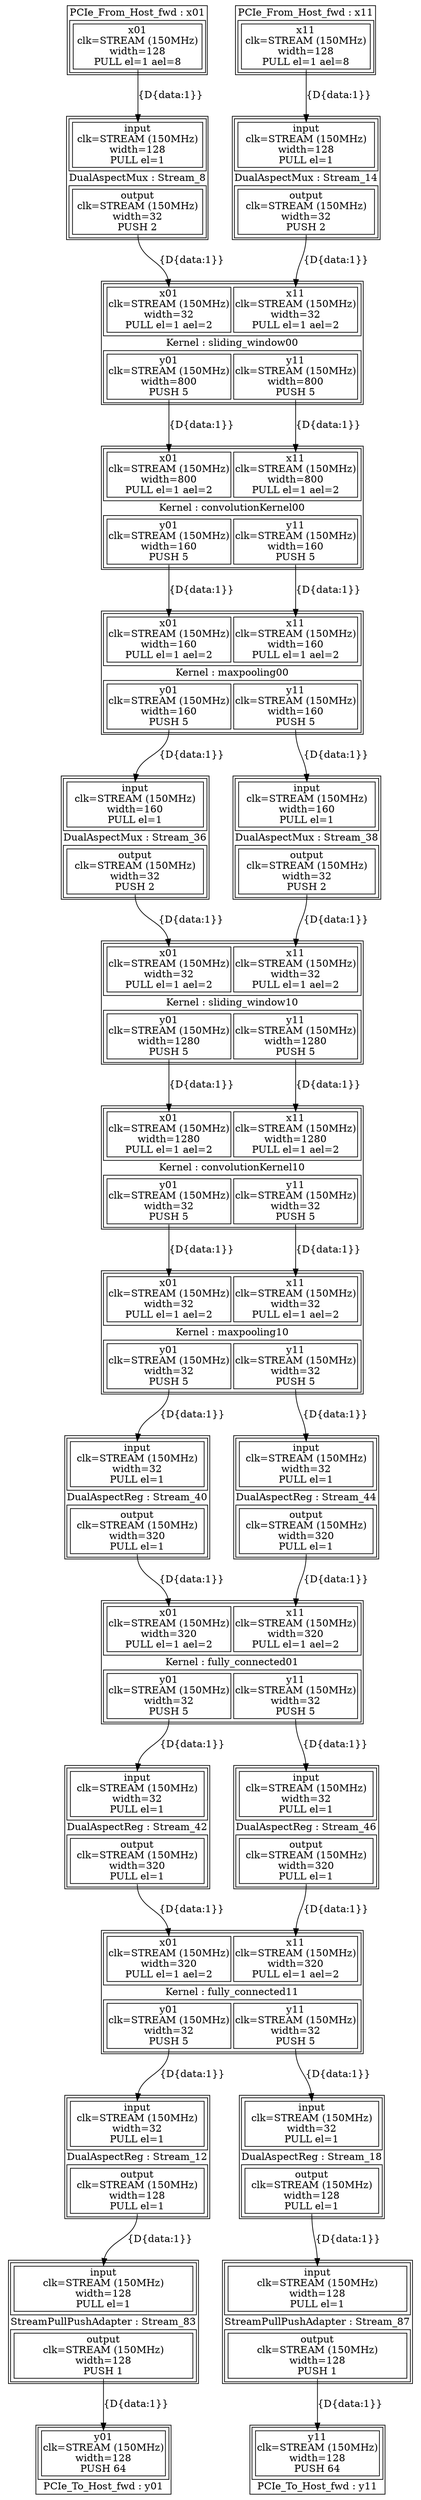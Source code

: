 digraph manager_compiler_graph {
convolutionKernel00[shape=plaintext, label=<<TABLE  BORDER="1" CELLPADDING="1" CELLSPACING="1"><TR><TD BGCOLOR="white" BORDER="0" PORT="inputs" ROWSPAN="1" COLSPAN="1"><TABLE  BORDER="1" CELLPADDING="1" CELLSPACING="4"><TR><TD BGCOLOR="white" BORDER="1" PORT="x01" ROWSPAN="1" COLSPAN="1">x01<BR/>clk=STREAM (150MHz)<BR/>width=800<BR/>PULL el=1 ael=2</TD><TD BGCOLOR="white" BORDER="1" PORT="x11" ROWSPAN="1" COLSPAN="1">x11<BR/>clk=STREAM (150MHz)<BR/>width=800<BR/>PULL el=1 ael=2</TD></TR></TABLE></TD></TR><TR><TD BGCOLOR="white" BORDER="0" PORT="node_info" ROWSPAN="1" COLSPAN="1">Kernel : convolutionKernel00</TD></TR><TR><TD BGCOLOR="white" BORDER="0" PORT="outputs" ROWSPAN="1" COLSPAN="1"><TABLE  BORDER="1" CELLPADDING="1" CELLSPACING="4"><TR><TD BGCOLOR="white" BORDER="1" PORT="y01" ROWSPAN="1" COLSPAN="1">y01<BR/>clk=STREAM (150MHz)<BR/>width=160<BR/>PUSH 5</TD><TD BGCOLOR="white" BORDER="1" PORT="y11" ROWSPAN="1" COLSPAN="1">y11<BR/>clk=STREAM (150MHz)<BR/>width=160<BR/>PUSH 5</TD></TR></TABLE></TD></TR></TABLE>>];
maxpooling00[shape=plaintext, label=<<TABLE  BORDER="1" CELLPADDING="1" CELLSPACING="1"><TR><TD BGCOLOR="white" BORDER="0" PORT="inputs" ROWSPAN="1" COLSPAN="1"><TABLE  BORDER="1" CELLPADDING="1" CELLSPACING="4"><TR><TD BGCOLOR="white" BORDER="1" PORT="x01" ROWSPAN="1" COLSPAN="1">x01<BR/>clk=STREAM (150MHz)<BR/>width=160<BR/>PULL el=1 ael=2</TD><TD BGCOLOR="white" BORDER="1" PORT="x11" ROWSPAN="1" COLSPAN="1">x11<BR/>clk=STREAM (150MHz)<BR/>width=160<BR/>PULL el=1 ael=2</TD></TR></TABLE></TD></TR><TR><TD BGCOLOR="white" BORDER="0" PORT="node_info" ROWSPAN="1" COLSPAN="1">Kernel : maxpooling00</TD></TR><TR><TD BGCOLOR="white" BORDER="0" PORT="outputs" ROWSPAN="1" COLSPAN="1"><TABLE  BORDER="1" CELLPADDING="1" CELLSPACING="4"><TR><TD BGCOLOR="white" BORDER="1" PORT="y01" ROWSPAN="1" COLSPAN="1">y01<BR/>clk=STREAM (150MHz)<BR/>width=160<BR/>PUSH 5</TD><TD BGCOLOR="white" BORDER="1" PORT="y11" ROWSPAN="1" COLSPAN="1">y11<BR/>clk=STREAM (150MHz)<BR/>width=160<BR/>PUSH 5</TD></TR></TABLE></TD></TR></TABLE>>];
sliding_window00[shape=plaintext, label=<<TABLE  BORDER="1" CELLPADDING="1" CELLSPACING="1"><TR><TD BGCOLOR="white" BORDER="0" PORT="inputs" ROWSPAN="1" COLSPAN="1"><TABLE  BORDER="1" CELLPADDING="1" CELLSPACING="4"><TR><TD BGCOLOR="white" BORDER="1" PORT="x01" ROWSPAN="1" COLSPAN="1">x01<BR/>clk=STREAM (150MHz)<BR/>width=32<BR/>PULL el=1 ael=2</TD><TD BGCOLOR="white" BORDER="1" PORT="x11" ROWSPAN="1" COLSPAN="1">x11<BR/>clk=STREAM (150MHz)<BR/>width=32<BR/>PULL el=1 ael=2</TD></TR></TABLE></TD></TR><TR><TD BGCOLOR="white" BORDER="0" PORT="node_info" ROWSPAN="1" COLSPAN="1">Kernel : sliding_window00</TD></TR><TR><TD BGCOLOR="white" BORDER="0" PORT="outputs" ROWSPAN="1" COLSPAN="1"><TABLE  BORDER="1" CELLPADDING="1" CELLSPACING="4"><TR><TD BGCOLOR="white" BORDER="1" PORT="y01" ROWSPAN="1" COLSPAN="1">y01<BR/>clk=STREAM (150MHz)<BR/>width=800<BR/>PUSH 5</TD><TD BGCOLOR="white" BORDER="1" PORT="y11" ROWSPAN="1" COLSPAN="1">y11<BR/>clk=STREAM (150MHz)<BR/>width=800<BR/>PUSH 5</TD></TR></TABLE></TD></TR></TABLE>>];
fully_connected01[shape=plaintext, label=<<TABLE  BORDER="1" CELLPADDING="1" CELLSPACING="1"><TR><TD BGCOLOR="white" BORDER="0" PORT="inputs" ROWSPAN="1" COLSPAN="1"><TABLE  BORDER="1" CELLPADDING="1" CELLSPACING="4"><TR><TD BGCOLOR="white" BORDER="1" PORT="x01" ROWSPAN="1" COLSPAN="1">x01<BR/>clk=STREAM (150MHz)<BR/>width=320<BR/>PULL el=1 ael=2</TD><TD BGCOLOR="white" BORDER="1" PORT="x11" ROWSPAN="1" COLSPAN="1">x11<BR/>clk=STREAM (150MHz)<BR/>width=320<BR/>PULL el=1 ael=2</TD></TR></TABLE></TD></TR><TR><TD BGCOLOR="white" BORDER="0" PORT="node_info" ROWSPAN="1" COLSPAN="1">Kernel : fully_connected01</TD></TR><TR><TD BGCOLOR="white" BORDER="0" PORT="outputs" ROWSPAN="1" COLSPAN="1"><TABLE  BORDER="1" CELLPADDING="1" CELLSPACING="4"><TR><TD BGCOLOR="white" BORDER="1" PORT="y01" ROWSPAN="1" COLSPAN="1">y01<BR/>clk=STREAM (150MHz)<BR/>width=32<BR/>PUSH 5</TD><TD BGCOLOR="white" BORDER="1" PORT="y11" ROWSPAN="1" COLSPAN="1">y11<BR/>clk=STREAM (150MHz)<BR/>width=32<BR/>PUSH 5</TD></TR></TABLE></TD></TR></TABLE>>];
convolutionKernel10[shape=plaintext, label=<<TABLE  BORDER="1" CELLPADDING="1" CELLSPACING="1"><TR><TD BGCOLOR="white" BORDER="0" PORT="inputs" ROWSPAN="1" COLSPAN="1"><TABLE  BORDER="1" CELLPADDING="1" CELLSPACING="4"><TR><TD BGCOLOR="white" BORDER="1" PORT="x01" ROWSPAN="1" COLSPAN="1">x01<BR/>clk=STREAM (150MHz)<BR/>width=1280<BR/>PULL el=1 ael=2</TD><TD BGCOLOR="white" BORDER="1" PORT="x11" ROWSPAN="1" COLSPAN="1">x11<BR/>clk=STREAM (150MHz)<BR/>width=1280<BR/>PULL el=1 ael=2</TD></TR></TABLE></TD></TR><TR><TD BGCOLOR="white" BORDER="0" PORT="node_info" ROWSPAN="1" COLSPAN="1">Kernel : convolutionKernel10</TD></TR><TR><TD BGCOLOR="white" BORDER="0" PORT="outputs" ROWSPAN="1" COLSPAN="1"><TABLE  BORDER="1" CELLPADDING="1" CELLSPACING="4"><TR><TD BGCOLOR="white" BORDER="1" PORT="y01" ROWSPAN="1" COLSPAN="1">y01<BR/>clk=STREAM (150MHz)<BR/>width=32<BR/>PUSH 5</TD><TD BGCOLOR="white" BORDER="1" PORT="y11" ROWSPAN="1" COLSPAN="1">y11<BR/>clk=STREAM (150MHz)<BR/>width=32<BR/>PUSH 5</TD></TR></TABLE></TD></TR></TABLE>>];
maxpooling10[shape=plaintext, label=<<TABLE  BORDER="1" CELLPADDING="1" CELLSPACING="1"><TR><TD BGCOLOR="white" BORDER="0" PORT="inputs" ROWSPAN="1" COLSPAN="1"><TABLE  BORDER="1" CELLPADDING="1" CELLSPACING="4"><TR><TD BGCOLOR="white" BORDER="1" PORT="x01" ROWSPAN="1" COLSPAN="1">x01<BR/>clk=STREAM (150MHz)<BR/>width=32<BR/>PULL el=1 ael=2</TD><TD BGCOLOR="white" BORDER="1" PORT="x11" ROWSPAN="1" COLSPAN="1">x11<BR/>clk=STREAM (150MHz)<BR/>width=32<BR/>PULL el=1 ael=2</TD></TR></TABLE></TD></TR><TR><TD BGCOLOR="white" BORDER="0" PORT="node_info" ROWSPAN="1" COLSPAN="1">Kernel : maxpooling10</TD></TR><TR><TD BGCOLOR="white" BORDER="0" PORT="outputs" ROWSPAN="1" COLSPAN="1"><TABLE  BORDER="1" CELLPADDING="1" CELLSPACING="4"><TR><TD BGCOLOR="white" BORDER="1" PORT="y01" ROWSPAN="1" COLSPAN="1">y01<BR/>clk=STREAM (150MHz)<BR/>width=32<BR/>PUSH 5</TD><TD BGCOLOR="white" BORDER="1" PORT="y11" ROWSPAN="1" COLSPAN="1">y11<BR/>clk=STREAM (150MHz)<BR/>width=32<BR/>PUSH 5</TD></TR></TABLE></TD></TR></TABLE>>];
sliding_window10[shape=plaintext, label=<<TABLE  BORDER="1" CELLPADDING="1" CELLSPACING="1"><TR><TD BGCOLOR="white" BORDER="0" PORT="inputs" ROWSPAN="1" COLSPAN="1"><TABLE  BORDER="1" CELLPADDING="1" CELLSPACING="4"><TR><TD BGCOLOR="white" BORDER="1" PORT="x01" ROWSPAN="1" COLSPAN="1">x01<BR/>clk=STREAM (150MHz)<BR/>width=32<BR/>PULL el=1 ael=2</TD><TD BGCOLOR="white" BORDER="1" PORT="x11" ROWSPAN="1" COLSPAN="1">x11<BR/>clk=STREAM (150MHz)<BR/>width=32<BR/>PULL el=1 ael=2</TD></TR></TABLE></TD></TR><TR><TD BGCOLOR="white" BORDER="0" PORT="node_info" ROWSPAN="1" COLSPAN="1">Kernel : sliding_window10</TD></TR><TR><TD BGCOLOR="white" BORDER="0" PORT="outputs" ROWSPAN="1" COLSPAN="1"><TABLE  BORDER="1" CELLPADDING="1" CELLSPACING="4"><TR><TD BGCOLOR="white" BORDER="1" PORT="y01" ROWSPAN="1" COLSPAN="1">y01<BR/>clk=STREAM (150MHz)<BR/>width=1280<BR/>PUSH 5</TD><TD BGCOLOR="white" BORDER="1" PORT="y11" ROWSPAN="1" COLSPAN="1">y11<BR/>clk=STREAM (150MHz)<BR/>width=1280<BR/>PUSH 5</TD></TR></TABLE></TD></TR></TABLE>>];
fully_connected11[shape=plaintext, label=<<TABLE  BORDER="1" CELLPADDING="1" CELLSPACING="1"><TR><TD BGCOLOR="white" BORDER="0" PORT="inputs" ROWSPAN="1" COLSPAN="1"><TABLE  BORDER="1" CELLPADDING="1" CELLSPACING="4"><TR><TD BGCOLOR="white" BORDER="1" PORT="x01" ROWSPAN="1" COLSPAN="1">x01<BR/>clk=STREAM (150MHz)<BR/>width=320<BR/>PULL el=1 ael=2</TD><TD BGCOLOR="white" BORDER="1" PORT="x11" ROWSPAN="1" COLSPAN="1">x11<BR/>clk=STREAM (150MHz)<BR/>width=320<BR/>PULL el=1 ael=2</TD></TR></TABLE></TD></TR><TR><TD BGCOLOR="white" BORDER="0" PORT="node_info" ROWSPAN="1" COLSPAN="1">Kernel : fully_connected11</TD></TR><TR><TD BGCOLOR="white" BORDER="0" PORT="outputs" ROWSPAN="1" COLSPAN="1"><TABLE  BORDER="1" CELLPADDING="1" CELLSPACING="4"><TR><TD BGCOLOR="white" BORDER="1" PORT="y01" ROWSPAN="1" COLSPAN="1">y01<BR/>clk=STREAM (150MHz)<BR/>width=32<BR/>PUSH 5</TD><TD BGCOLOR="white" BORDER="1" PORT="y11" ROWSPAN="1" COLSPAN="1">y11<BR/>clk=STREAM (150MHz)<BR/>width=32<BR/>PUSH 5</TD></TR></TABLE></TD></TR></TABLE>>];
x01[shape=plaintext, label=<<TABLE  BORDER="1" CELLPADDING="1" CELLSPACING="1"><TR><TD BGCOLOR="white" BORDER="0" PORT="node_info" ROWSPAN="1" COLSPAN="1">PCIe_From_Host_fwd : x01</TD></TR><TR><TD BGCOLOR="white" BORDER="0" PORT="outputs" ROWSPAN="1" COLSPAN="1"><TABLE  BORDER="1" CELLPADDING="1" CELLSPACING="4"><TR><TD BGCOLOR="white" BORDER="1" PORT="x01" ROWSPAN="1" COLSPAN="1">x01<BR/>clk=STREAM (150MHz)<BR/>width=128<BR/>PULL el=1 ael=8</TD></TR></TABLE></TD></TR></TABLE>>];
y01[shape=plaintext, label=<<TABLE  BORDER="1" CELLPADDING="1" CELLSPACING="1"><TR><TD BGCOLOR="white" BORDER="0" PORT="inputs" ROWSPAN="1" COLSPAN="1"><TABLE  BORDER="1" CELLPADDING="1" CELLSPACING="4"><TR><TD BGCOLOR="white" BORDER="1" PORT="y01" ROWSPAN="1" COLSPAN="1">y01<BR/>clk=STREAM (150MHz)<BR/>width=128<BR/>PUSH 64</TD></TR></TABLE></TD></TR><TR><TD BGCOLOR="white" BORDER="0" PORT="node_info" ROWSPAN="1" COLSPAN="1">PCIe_To_Host_fwd : y01</TD></TR></TABLE>>];
x11[shape=plaintext, label=<<TABLE  BORDER="1" CELLPADDING="1" CELLSPACING="1"><TR><TD BGCOLOR="white" BORDER="0" PORT="node_info" ROWSPAN="1" COLSPAN="1">PCIe_From_Host_fwd : x11</TD></TR><TR><TD BGCOLOR="white" BORDER="0" PORT="outputs" ROWSPAN="1" COLSPAN="1"><TABLE  BORDER="1" CELLPADDING="1" CELLSPACING="4"><TR><TD BGCOLOR="white" BORDER="1" PORT="x11" ROWSPAN="1" COLSPAN="1">x11<BR/>clk=STREAM (150MHz)<BR/>width=128<BR/>PULL el=1 ael=8</TD></TR></TABLE></TD></TR></TABLE>>];
y11[shape=plaintext, label=<<TABLE  BORDER="1" CELLPADDING="1" CELLSPACING="1"><TR><TD BGCOLOR="white" BORDER="0" PORT="inputs" ROWSPAN="1" COLSPAN="1"><TABLE  BORDER="1" CELLPADDING="1" CELLSPACING="4"><TR><TD BGCOLOR="white" BORDER="1" PORT="y11" ROWSPAN="1" COLSPAN="1">y11<BR/>clk=STREAM (150MHz)<BR/>width=128<BR/>PUSH 64</TD></TR></TABLE></TD></TR><TR><TD BGCOLOR="white" BORDER="0" PORT="node_info" ROWSPAN="1" COLSPAN="1">PCIe_To_Host_fwd : y11</TD></TR></TABLE>>];
Stream_8[shape=plaintext, label=<<TABLE  BORDER="1" CELLPADDING="1" CELLSPACING="1"><TR><TD BGCOLOR="white" BORDER="0" PORT="inputs" ROWSPAN="1" COLSPAN="1"><TABLE  BORDER="1" CELLPADDING="1" CELLSPACING="4"><TR><TD BGCOLOR="white" BORDER="1" PORT="input" ROWSPAN="1" COLSPAN="1">input<BR/>clk=STREAM (150MHz)<BR/>width=128<BR/>PULL el=1</TD></TR></TABLE></TD></TR><TR><TD BGCOLOR="white" BORDER="0" PORT="node_info" ROWSPAN="1" COLSPAN="1">DualAspectMux : Stream_8</TD></TR><TR><TD BGCOLOR="white" BORDER="0" PORT="outputs" ROWSPAN="1" COLSPAN="1"><TABLE  BORDER="1" CELLPADDING="1" CELLSPACING="4"><TR><TD BGCOLOR="white" BORDER="1" PORT="output" ROWSPAN="1" COLSPAN="1">output<BR/>clk=STREAM (150MHz)<BR/>width=32<BR/>PUSH 2</TD></TR></TABLE></TD></TR></TABLE>>];
Stream_14[shape=plaintext, label=<<TABLE  BORDER="1" CELLPADDING="1" CELLSPACING="1"><TR><TD BGCOLOR="white" BORDER="0" PORT="inputs" ROWSPAN="1" COLSPAN="1"><TABLE  BORDER="1" CELLPADDING="1" CELLSPACING="4"><TR><TD BGCOLOR="white" BORDER="1" PORT="input" ROWSPAN="1" COLSPAN="1">input<BR/>clk=STREAM (150MHz)<BR/>width=128<BR/>PULL el=1</TD></TR></TABLE></TD></TR><TR><TD BGCOLOR="white" BORDER="0" PORT="node_info" ROWSPAN="1" COLSPAN="1">DualAspectMux : Stream_14</TD></TR><TR><TD BGCOLOR="white" BORDER="0" PORT="outputs" ROWSPAN="1" COLSPAN="1"><TABLE  BORDER="1" CELLPADDING="1" CELLSPACING="4"><TR><TD BGCOLOR="white" BORDER="1" PORT="output" ROWSPAN="1" COLSPAN="1">output<BR/>clk=STREAM (150MHz)<BR/>width=32<BR/>PUSH 2</TD></TR></TABLE></TD></TR></TABLE>>];
Stream_36[shape=plaintext, label=<<TABLE  BORDER="1" CELLPADDING="1" CELLSPACING="1"><TR><TD BGCOLOR="white" BORDER="0" PORT="inputs" ROWSPAN="1" COLSPAN="1"><TABLE  BORDER="1" CELLPADDING="1" CELLSPACING="4"><TR><TD BGCOLOR="white" BORDER="1" PORT="input" ROWSPAN="1" COLSPAN="1">input<BR/>clk=STREAM (150MHz)<BR/>width=160<BR/>PULL el=1</TD></TR></TABLE></TD></TR><TR><TD BGCOLOR="white" BORDER="0" PORT="node_info" ROWSPAN="1" COLSPAN="1">DualAspectMux : Stream_36</TD></TR><TR><TD BGCOLOR="white" BORDER="0" PORT="outputs" ROWSPAN="1" COLSPAN="1"><TABLE  BORDER="1" CELLPADDING="1" CELLSPACING="4"><TR><TD BGCOLOR="white" BORDER="1" PORT="output" ROWSPAN="1" COLSPAN="1">output<BR/>clk=STREAM (150MHz)<BR/>width=32<BR/>PUSH 2</TD></TR></TABLE></TD></TR></TABLE>>];
Stream_38[shape=plaintext, label=<<TABLE  BORDER="1" CELLPADDING="1" CELLSPACING="1"><TR><TD BGCOLOR="white" BORDER="0" PORT="inputs" ROWSPAN="1" COLSPAN="1"><TABLE  BORDER="1" CELLPADDING="1" CELLSPACING="4"><TR><TD BGCOLOR="white" BORDER="1" PORT="input" ROWSPAN="1" COLSPAN="1">input<BR/>clk=STREAM (150MHz)<BR/>width=160<BR/>PULL el=1</TD></TR></TABLE></TD></TR><TR><TD BGCOLOR="white" BORDER="0" PORT="node_info" ROWSPAN="1" COLSPAN="1">DualAspectMux : Stream_38</TD></TR><TR><TD BGCOLOR="white" BORDER="0" PORT="outputs" ROWSPAN="1" COLSPAN="1"><TABLE  BORDER="1" CELLPADDING="1" CELLSPACING="4"><TR><TD BGCOLOR="white" BORDER="1" PORT="output" ROWSPAN="1" COLSPAN="1">output<BR/>clk=STREAM (150MHz)<BR/>width=32<BR/>PUSH 2</TD></TR></TABLE></TD></TR></TABLE>>];
Stream_40[shape=plaintext, label=<<TABLE  BORDER="1" CELLPADDING="1" CELLSPACING="1"><TR><TD BGCOLOR="white" BORDER="0" PORT="inputs" ROWSPAN="1" COLSPAN="1"><TABLE  BORDER="1" CELLPADDING="1" CELLSPACING="4"><TR><TD BGCOLOR="white" BORDER="1" PORT="input" ROWSPAN="1" COLSPAN="1">input<BR/>clk=STREAM (150MHz)<BR/>width=32<BR/>PULL el=1</TD></TR></TABLE></TD></TR><TR><TD BGCOLOR="white" BORDER="0" PORT="node_info" ROWSPAN="1" COLSPAN="1">DualAspectReg : Stream_40</TD></TR><TR><TD BGCOLOR="white" BORDER="0" PORT="outputs" ROWSPAN="1" COLSPAN="1"><TABLE  BORDER="1" CELLPADDING="1" CELLSPACING="4"><TR><TD BGCOLOR="white" BORDER="1" PORT="output" ROWSPAN="1" COLSPAN="1">output<BR/>clk=STREAM (150MHz)<BR/>width=320<BR/>PULL el=1</TD></TR></TABLE></TD></TR></TABLE>>];
Stream_44[shape=plaintext, label=<<TABLE  BORDER="1" CELLPADDING="1" CELLSPACING="1"><TR><TD BGCOLOR="white" BORDER="0" PORT="inputs" ROWSPAN="1" COLSPAN="1"><TABLE  BORDER="1" CELLPADDING="1" CELLSPACING="4"><TR><TD BGCOLOR="white" BORDER="1" PORT="input" ROWSPAN="1" COLSPAN="1">input<BR/>clk=STREAM (150MHz)<BR/>width=32<BR/>PULL el=1</TD></TR></TABLE></TD></TR><TR><TD BGCOLOR="white" BORDER="0" PORT="node_info" ROWSPAN="1" COLSPAN="1">DualAspectReg : Stream_44</TD></TR><TR><TD BGCOLOR="white" BORDER="0" PORT="outputs" ROWSPAN="1" COLSPAN="1"><TABLE  BORDER="1" CELLPADDING="1" CELLSPACING="4"><TR><TD BGCOLOR="white" BORDER="1" PORT="output" ROWSPAN="1" COLSPAN="1">output<BR/>clk=STREAM (150MHz)<BR/>width=320<BR/>PULL el=1</TD></TR></TABLE></TD></TR></TABLE>>];
Stream_42[shape=plaintext, label=<<TABLE  BORDER="1" CELLPADDING="1" CELLSPACING="1"><TR><TD BGCOLOR="white" BORDER="0" PORT="inputs" ROWSPAN="1" COLSPAN="1"><TABLE  BORDER="1" CELLPADDING="1" CELLSPACING="4"><TR><TD BGCOLOR="white" BORDER="1" PORT="input" ROWSPAN="1" COLSPAN="1">input<BR/>clk=STREAM (150MHz)<BR/>width=32<BR/>PULL el=1</TD></TR></TABLE></TD></TR><TR><TD BGCOLOR="white" BORDER="0" PORT="node_info" ROWSPAN="1" COLSPAN="1">DualAspectReg : Stream_42</TD></TR><TR><TD BGCOLOR="white" BORDER="0" PORT="outputs" ROWSPAN="1" COLSPAN="1"><TABLE  BORDER="1" CELLPADDING="1" CELLSPACING="4"><TR><TD BGCOLOR="white" BORDER="1" PORT="output" ROWSPAN="1" COLSPAN="1">output<BR/>clk=STREAM (150MHz)<BR/>width=320<BR/>PULL el=1</TD></TR></TABLE></TD></TR></TABLE>>];
Stream_46[shape=plaintext, label=<<TABLE  BORDER="1" CELLPADDING="1" CELLSPACING="1"><TR><TD BGCOLOR="white" BORDER="0" PORT="inputs" ROWSPAN="1" COLSPAN="1"><TABLE  BORDER="1" CELLPADDING="1" CELLSPACING="4"><TR><TD BGCOLOR="white" BORDER="1" PORT="input" ROWSPAN="1" COLSPAN="1">input<BR/>clk=STREAM (150MHz)<BR/>width=32<BR/>PULL el=1</TD></TR></TABLE></TD></TR><TR><TD BGCOLOR="white" BORDER="0" PORT="node_info" ROWSPAN="1" COLSPAN="1">DualAspectReg : Stream_46</TD></TR><TR><TD BGCOLOR="white" BORDER="0" PORT="outputs" ROWSPAN="1" COLSPAN="1"><TABLE  BORDER="1" CELLPADDING="1" CELLSPACING="4"><TR><TD BGCOLOR="white" BORDER="1" PORT="output" ROWSPAN="1" COLSPAN="1">output<BR/>clk=STREAM (150MHz)<BR/>width=320<BR/>PULL el=1</TD></TR></TABLE></TD></TR></TABLE>>];
Stream_12[shape=plaintext, label=<<TABLE  BORDER="1" CELLPADDING="1" CELLSPACING="1"><TR><TD BGCOLOR="white" BORDER="0" PORT="inputs" ROWSPAN="1" COLSPAN="1"><TABLE  BORDER="1" CELLPADDING="1" CELLSPACING="4"><TR><TD BGCOLOR="white" BORDER="1" PORT="input" ROWSPAN="1" COLSPAN="1">input<BR/>clk=STREAM (150MHz)<BR/>width=32<BR/>PULL el=1</TD></TR></TABLE></TD></TR><TR><TD BGCOLOR="white" BORDER="0" PORT="node_info" ROWSPAN="1" COLSPAN="1">DualAspectReg : Stream_12</TD></TR><TR><TD BGCOLOR="white" BORDER="0" PORT="outputs" ROWSPAN="1" COLSPAN="1"><TABLE  BORDER="1" CELLPADDING="1" CELLSPACING="4"><TR><TD BGCOLOR="white" BORDER="1" PORT="output" ROWSPAN="1" COLSPAN="1">output<BR/>clk=STREAM (150MHz)<BR/>width=128<BR/>PULL el=1</TD></TR></TABLE></TD></TR></TABLE>>];
Stream_18[shape=plaintext, label=<<TABLE  BORDER="1" CELLPADDING="1" CELLSPACING="1"><TR><TD BGCOLOR="white" BORDER="0" PORT="inputs" ROWSPAN="1" COLSPAN="1"><TABLE  BORDER="1" CELLPADDING="1" CELLSPACING="4"><TR><TD BGCOLOR="white" BORDER="1" PORT="input" ROWSPAN="1" COLSPAN="1">input<BR/>clk=STREAM (150MHz)<BR/>width=32<BR/>PULL el=1</TD></TR></TABLE></TD></TR><TR><TD BGCOLOR="white" BORDER="0" PORT="node_info" ROWSPAN="1" COLSPAN="1">DualAspectReg : Stream_18</TD></TR><TR><TD BGCOLOR="white" BORDER="0" PORT="outputs" ROWSPAN="1" COLSPAN="1"><TABLE  BORDER="1" CELLPADDING="1" CELLSPACING="4"><TR><TD BGCOLOR="white" BORDER="1" PORT="output" ROWSPAN="1" COLSPAN="1">output<BR/>clk=STREAM (150MHz)<BR/>width=128<BR/>PULL el=1</TD></TR></TABLE></TD></TR></TABLE>>];
Stream_83[shape=plaintext, label=<<TABLE  BORDER="1" CELLPADDING="1" CELLSPACING="1"><TR><TD BGCOLOR="white" BORDER="0" PORT="inputs" ROWSPAN="1" COLSPAN="1"><TABLE  BORDER="1" CELLPADDING="1" CELLSPACING="4"><TR><TD BGCOLOR="white" BORDER="1" PORT="input" ROWSPAN="1" COLSPAN="1">input<BR/>clk=STREAM (150MHz)<BR/>width=128<BR/>PULL el=1</TD></TR></TABLE></TD></TR><TR><TD BGCOLOR="white" BORDER="0" PORT="node_info" ROWSPAN="1" COLSPAN="1">StreamPullPushAdapter : Stream_83</TD></TR><TR><TD BGCOLOR="white" BORDER="0" PORT="outputs" ROWSPAN="1" COLSPAN="1"><TABLE  BORDER="1" CELLPADDING="1" CELLSPACING="4"><TR><TD BGCOLOR="white" BORDER="1" PORT="output" ROWSPAN="1" COLSPAN="1">output<BR/>clk=STREAM (150MHz)<BR/>width=128<BR/>PUSH 1</TD></TR></TABLE></TD></TR></TABLE>>];
Stream_87[shape=plaintext, label=<<TABLE  BORDER="1" CELLPADDING="1" CELLSPACING="1"><TR><TD BGCOLOR="white" BORDER="0" PORT="inputs" ROWSPAN="1" COLSPAN="1"><TABLE  BORDER="1" CELLPADDING="1" CELLSPACING="4"><TR><TD BGCOLOR="white" BORDER="1" PORT="input" ROWSPAN="1" COLSPAN="1">input<BR/>clk=STREAM (150MHz)<BR/>width=128<BR/>PULL el=1</TD></TR></TABLE></TD></TR><TR><TD BGCOLOR="white" BORDER="0" PORT="node_info" ROWSPAN="1" COLSPAN="1">StreamPullPushAdapter : Stream_87</TD></TR><TR><TD BGCOLOR="white" BORDER="0" PORT="outputs" ROWSPAN="1" COLSPAN="1"><TABLE  BORDER="1" CELLPADDING="1" CELLSPACING="4"><TR><TD BGCOLOR="white" BORDER="1" PORT="output" ROWSPAN="1" COLSPAN="1">output<BR/>clk=STREAM (150MHz)<BR/>width=128<BR/>PUSH 1</TD></TR></TABLE></TD></TR></TABLE>>];
x01 -> Stream_8 [headport="input" tailport="x01" label="{D{data:1}}"]
fully_connected11 -> Stream_12 [headport="input" tailport="y01" label="{D{data:1}}"]
x11 -> Stream_14 [headport="input" tailport="x11" label="{D{data:1}}"]
fully_connected11 -> Stream_18 [headport="input" tailport="y11" label="{D{data:1}}"]
sliding_window00 -> convolutionKernel00 [headport="x01" tailport="y01" label="{D{data:1}}"]
convolutionKernel00 -> maxpooling00 [headport="x01" tailport="y01" label="{D{data:1}}"]
sliding_window10 -> convolutionKernel10 [headport="x01" tailport="y01" label="{D{data:1}}"]
convolutionKernel10 -> maxpooling10 [headport="x01" tailport="y01" label="{D{data:1}}"]
sliding_window00 -> convolutionKernel00 [headport="x11" tailport="y11" label="{D{data:1}}"]
convolutionKernel00 -> maxpooling00 [headport="x11" tailport="y11" label="{D{data:1}}"]
sliding_window10 -> convolutionKernel10 [headport="x11" tailport="y11" label="{D{data:1}}"]
convolutionKernel10 -> maxpooling10 [headport="x11" tailport="y11" label="{D{data:1}}"]
maxpooling00 -> Stream_36 [headport="input" tailport="y01" label="{D{data:1}}"]
maxpooling00 -> Stream_38 [headport="input" tailport="y11" label="{D{data:1}}"]
maxpooling10 -> Stream_40 [headport="input" tailport="y01" label="{D{data:1}}"]
fully_connected01 -> Stream_42 [headport="input" tailport="y01" label="{D{data:1}}"]
maxpooling10 -> Stream_44 [headport="input" tailport="y11" label="{D{data:1}}"]
fully_connected01 -> Stream_46 [headport="input" tailport="y11" label="{D{data:1}}"]
Stream_8 -> sliding_window00 [headport="x01" tailport="output" label="{D{data:1}}"]
Stream_14 -> sliding_window00 [headport="x11" tailport="output" label="{D{data:1}}"]
Stream_36 -> sliding_window10 [headport="x01" tailport="output" label="{D{data:1}}"]
Stream_38 -> sliding_window10 [headport="x11" tailport="output" label="{D{data:1}}"]
Stream_40 -> fully_connected01 [headport="x01" tailport="output" label="{D{data:1}}"]
Stream_44 -> fully_connected01 [headport="x11" tailport="output" label="{D{data:1}}"]
Stream_42 -> fully_connected11 [headport="x01" tailport="output" label="{D{data:1}}"]
Stream_46 -> fully_connected11 [headport="x11" tailport="output" label="{D{data:1}}"]
Stream_12 -> Stream_83 [headport="input" tailport="output" label="{D{data:1}}"]
Stream_18 -> Stream_87 [headport="input" tailport="output" label="{D{data:1}}"]
Stream_83 -> y01 [headport="y01" tailport="output" label="{D{data:1}}"]
Stream_87 -> y11 [headport="y11" tailport="output" label="{D{data:1}}"]
}
